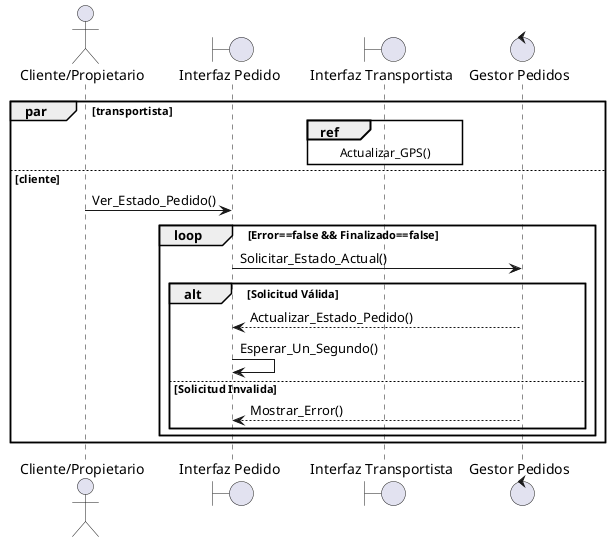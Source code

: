 /'
Seleccionar la opción de ver estado del pedido
Obtener los datos actuales del pedido
Mostrar estado del pedido
Actualizar a tiempo real la ubicación del pedido
'/
@startuml Ver estado pedido
actor "Cliente/Propietario"
boundary "Interfaz Pedido"
boundary "Interfaz Transportista"
control "Gestor Pedidos"

par transportista
    ref over "Interfaz Transportista": Actualizar_GPS()
    else cliente
    "Cliente/Propietario"->"Interfaz Pedido": Ver_Estado_Pedido()
    loop Error==false && Finalizado==false
        "Interfaz Pedido" -> "Gestor Pedidos": Solicitar_Estado_Actual()
        alt Solicitud Válida
            "Gestor Pedidos" --> "Interfaz Pedido": Actualizar_Estado_Pedido()
            "Interfaz Pedido" -> "Interfaz Pedido": Esperar_Un_Segundo()
        else Solicitud Invalida
            "Gestor Pedidos" --> "Interfaz Pedido": Mostrar_Error()
        end
    end
end
@enduml
